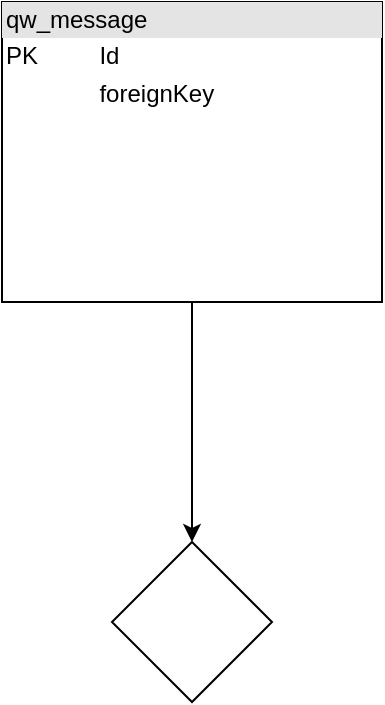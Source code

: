<mxfile version="21.7.2" type="github">
  <diagram name="第 1 页" id="8h__LNnvxnqF_t2Dcfkt">
    <mxGraphModel dx="1434" dy="764" grid="1" gridSize="10" guides="1" tooltips="1" connect="1" arrows="1" fold="1" page="1" pageScale="1" pageWidth="827" pageHeight="1169" math="0" shadow="0">
      <root>
        <mxCell id="0" />
        <mxCell id="1" parent="0" />
        <mxCell id="k6gMlj96qYUO2DTGdRgu-4" value="" style="edgeStyle=orthogonalEdgeStyle;rounded=0;orthogonalLoop=1;jettySize=auto;html=1;" edge="1" parent="1" source="k6gMlj96qYUO2DTGdRgu-1" target="k6gMlj96qYUO2DTGdRgu-3">
          <mxGeometry relative="1" as="geometry" />
        </mxCell>
        <mxCell id="k6gMlj96qYUO2DTGdRgu-1" value="&lt;div style=&quot;box-sizing:border-box;width:100%;background:#e4e4e4;padding:2px;&quot;&gt;qw_message&lt;/div&gt;&lt;table style=&quot;width:100%;font-size:1em;&quot; cellpadding=&quot;2&quot; cellspacing=&quot;0&quot;&gt;&lt;tbody&gt;&lt;tr&gt;&lt;td&gt;PK&lt;/td&gt;&lt;td&gt;Id&lt;/td&gt;&lt;/tr&gt;&lt;tr&gt;&lt;td&gt;&lt;br&gt;&lt;/td&gt;&lt;td&gt;foreignKey&lt;/td&gt;&lt;/tr&gt;&lt;tr&gt;&lt;td&gt;&lt;br&gt;&lt;/td&gt;&lt;td&gt;&lt;br&gt;&lt;/td&gt;&lt;/tr&gt;&lt;/tbody&gt;&lt;/table&gt;" style="verticalAlign=top;align=left;overflow=fill;html=1;whiteSpace=wrap;" vertex="1" parent="1">
          <mxGeometry x="250" y="470" width="190" height="150" as="geometry" />
        </mxCell>
        <mxCell id="k6gMlj96qYUO2DTGdRgu-3" value="" style="rhombus;whiteSpace=wrap;html=1;align=left;verticalAlign=top;" vertex="1" parent="1">
          <mxGeometry x="305" y="740" width="80" height="80" as="geometry" />
        </mxCell>
      </root>
    </mxGraphModel>
  </diagram>
</mxfile>
